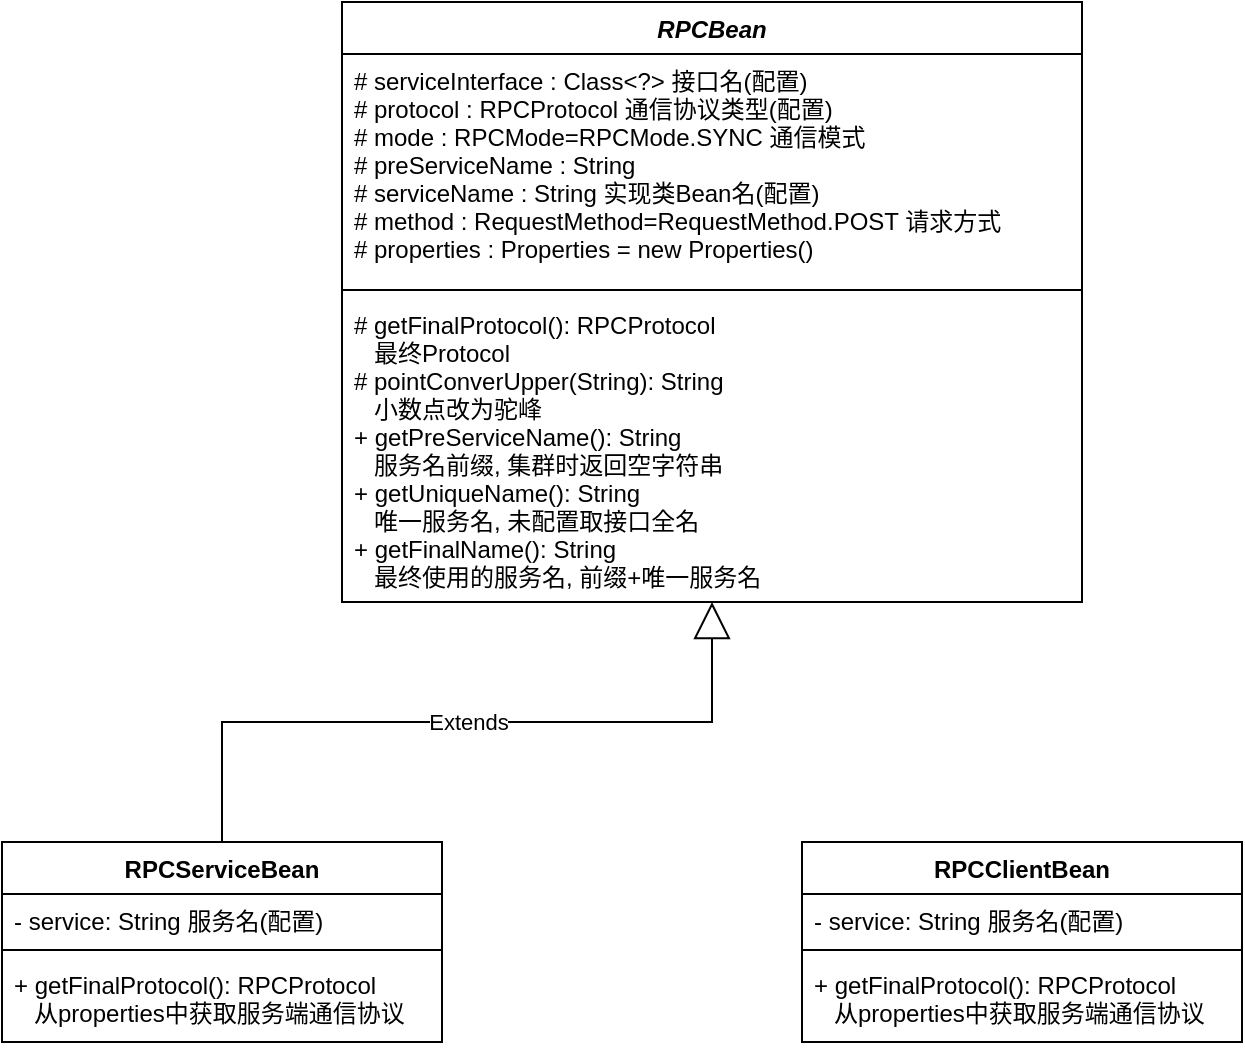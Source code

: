 <mxfile version="13.6.2" type="github">
  <diagram id="C5RBs43oDa-KdzZeNtuy" name="Page-1">
    <mxGraphModel dx="950" dy="537" grid="1" gridSize="10" guides="1" tooltips="1" connect="1" arrows="1" fold="1" page="1" pageScale="1" pageWidth="827" pageHeight="1169" math="0" shadow="0">
      <root>
        <mxCell id="WIyWlLk6GJQsqaUBKTNV-0" />
        <mxCell id="WIyWlLk6GJQsqaUBKTNV-1" parent="WIyWlLk6GJQsqaUBKTNV-0" />
        <mxCell id="0ZVNkrV0dIpk6yWQDViK-0" value="RPCBean" style="swimlane;fontStyle=3;align=center;verticalAlign=top;childLayout=stackLayout;horizontal=1;startSize=26;horizontalStack=0;resizeParent=1;resizeParentMax=0;resizeLast=0;collapsible=1;marginBottom=0;" vertex="1" parent="WIyWlLk6GJQsqaUBKTNV-1">
          <mxGeometry x="250" y="140" width="370" height="300" as="geometry">
            <mxRectangle x="330" y="240" width="90" height="26" as="alternateBounds" />
          </mxGeometry>
        </mxCell>
        <mxCell id="0ZVNkrV0dIpk6yWQDViK-1" value="# serviceInterface : Class&lt;?&gt; 接口名(配置)&#xa;# protocol : RPCProtocol 通信协议类型(配置)&#xa;# mode : RPCMode=RPCMode.SYNC 通信模式&#xa;# preServiceName : String&#xa;# serviceName : String 实现类Bean名(配置)&#xa;# method : RequestMethod=RequestMethod.POST 请求方式&#xa;# properties : Properties = new Properties()" style="text;strokeColor=none;fillColor=none;align=left;verticalAlign=top;spacingLeft=4;spacingRight=4;overflow=hidden;rotatable=0;points=[[0,0.5],[1,0.5]];portConstraint=eastwest;" vertex="1" parent="0ZVNkrV0dIpk6yWQDViK-0">
          <mxGeometry y="26" width="370" height="114" as="geometry" />
        </mxCell>
        <mxCell id="0ZVNkrV0dIpk6yWQDViK-2" value="" style="line;strokeWidth=1;fillColor=none;align=left;verticalAlign=middle;spacingTop=-1;spacingLeft=3;spacingRight=3;rotatable=0;labelPosition=right;points=[];portConstraint=eastwest;" vertex="1" parent="0ZVNkrV0dIpk6yWQDViK-0">
          <mxGeometry y="140" width="370" height="8" as="geometry" />
        </mxCell>
        <mxCell id="0ZVNkrV0dIpk6yWQDViK-3" value="# getFinalProtocol(): RPCProtocol   &#xa;   最终Protocol&#xa;# pointConverUpper(String): String&#xa;   小数点改为驼峰&#xa;+ getPreServiceName(): String&#xa;   服务名前缀, 集群时返回空字符串&#xa;+ getUniqueName(): String&#xa;   唯一服务名, 未配置取接口全名&#xa;+ getFinalName(): String&#xa;   最终使用的服务名, 前缀+唯一服务名" style="text;strokeColor=none;fillColor=none;align=left;verticalAlign=top;spacingLeft=4;spacingRight=4;overflow=hidden;rotatable=0;points=[[0,0.5],[1,0.5]];portConstraint=eastwest;" vertex="1" parent="0ZVNkrV0dIpk6yWQDViK-0">
          <mxGeometry y="148" width="370" height="152" as="geometry" />
        </mxCell>
        <mxCell id="0ZVNkrV0dIpk6yWQDViK-9" value="Extends" style="endArrow=block;endSize=16;endFill=0;html=1;exitX=0.5;exitY=0;exitDx=0;exitDy=0;rounded=0;edgeStyle=orthogonalEdgeStyle;" edge="1" parent="WIyWlLk6GJQsqaUBKTNV-1" source="0ZVNkrV0dIpk6yWQDViK-4" target="0ZVNkrV0dIpk6yWQDViK-0">
          <mxGeometry width="160" relative="1" as="geometry">
            <mxPoint x="330" y="390" as="sourcePoint" />
            <mxPoint x="490" y="390" as="targetPoint" />
          </mxGeometry>
        </mxCell>
        <mxCell id="0ZVNkrV0dIpk6yWQDViK-4" value="RPCServiceBean" style="swimlane;fontStyle=1;align=center;verticalAlign=top;childLayout=stackLayout;horizontal=1;startSize=26;horizontalStack=0;resizeParent=1;resizeParentMax=0;resizeLast=0;collapsible=1;marginBottom=0;" vertex="1" parent="WIyWlLk6GJQsqaUBKTNV-1">
          <mxGeometry x="80" y="560" width="220" height="100" as="geometry" />
        </mxCell>
        <mxCell id="0ZVNkrV0dIpk6yWQDViK-5" value="- service: String 服务名(配置)&#xa; " style="text;strokeColor=none;fillColor=none;align=left;verticalAlign=top;spacingLeft=4;spacingRight=4;overflow=hidden;rotatable=0;points=[[0,0.5],[1,0.5]];portConstraint=eastwest;" vertex="1" parent="0ZVNkrV0dIpk6yWQDViK-4">
          <mxGeometry y="26" width="220" height="24" as="geometry" />
        </mxCell>
        <mxCell id="0ZVNkrV0dIpk6yWQDViK-6" value="" style="line;strokeWidth=1;fillColor=none;align=left;verticalAlign=middle;spacingTop=-1;spacingLeft=3;spacingRight=3;rotatable=0;labelPosition=right;points=[];portConstraint=eastwest;" vertex="1" parent="0ZVNkrV0dIpk6yWQDViK-4">
          <mxGeometry y="50" width="220" height="8" as="geometry" />
        </mxCell>
        <mxCell id="0ZVNkrV0dIpk6yWQDViK-7" value="+ getFinalProtocol(): RPCProtocol&#xa;   从properties中获取服务端通信协议" style="text;strokeColor=none;fillColor=none;align=left;verticalAlign=top;spacingLeft=4;spacingRight=4;overflow=hidden;rotatable=0;points=[[0,0.5],[1,0.5]];portConstraint=eastwest;" vertex="1" parent="0ZVNkrV0dIpk6yWQDViK-4">
          <mxGeometry y="58" width="220" height="42" as="geometry" />
        </mxCell>
        <mxCell id="0ZVNkrV0dIpk6yWQDViK-10" value="RPCClientBean" style="swimlane;fontStyle=1;align=center;verticalAlign=top;childLayout=stackLayout;horizontal=1;startSize=26;horizontalStack=0;resizeParent=1;resizeParentMax=0;resizeLast=0;collapsible=1;marginBottom=0;" vertex="1" parent="WIyWlLk6GJQsqaUBKTNV-1">
          <mxGeometry x="480" y="560" width="220" height="100" as="geometry" />
        </mxCell>
        <mxCell id="0ZVNkrV0dIpk6yWQDViK-11" value="- service: String 服务名(配置)&#xa; " style="text;strokeColor=none;fillColor=none;align=left;verticalAlign=top;spacingLeft=4;spacingRight=4;overflow=hidden;rotatable=0;points=[[0,0.5],[1,0.5]];portConstraint=eastwest;" vertex="1" parent="0ZVNkrV0dIpk6yWQDViK-10">
          <mxGeometry y="26" width="220" height="24" as="geometry" />
        </mxCell>
        <mxCell id="0ZVNkrV0dIpk6yWQDViK-12" value="" style="line;strokeWidth=1;fillColor=none;align=left;verticalAlign=middle;spacingTop=-1;spacingLeft=3;spacingRight=3;rotatable=0;labelPosition=right;points=[];portConstraint=eastwest;" vertex="1" parent="0ZVNkrV0dIpk6yWQDViK-10">
          <mxGeometry y="50" width="220" height="8" as="geometry" />
        </mxCell>
        <mxCell id="0ZVNkrV0dIpk6yWQDViK-13" value="+ getFinalProtocol(): RPCProtocol&#xa;   从properties中获取服务端通信协议" style="text;strokeColor=none;fillColor=none;align=left;verticalAlign=top;spacingLeft=4;spacingRight=4;overflow=hidden;rotatable=0;points=[[0,0.5],[1,0.5]];portConstraint=eastwest;" vertex="1" parent="0ZVNkrV0dIpk6yWQDViK-10">
          <mxGeometry y="58" width="220" height="42" as="geometry" />
        </mxCell>
      </root>
    </mxGraphModel>
  </diagram>
</mxfile>

